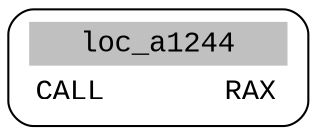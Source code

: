 digraph asm_graph {
1941 [
shape="Mrecord" fontname="Courier New"label =<<table border="0" cellborder="0" cellpadding="3"><tr><td align="center" colspan="2" bgcolor="grey">loc_a1244</td></tr><tr><td align="left">CALL       RAX</td></tr></table>> ];
}